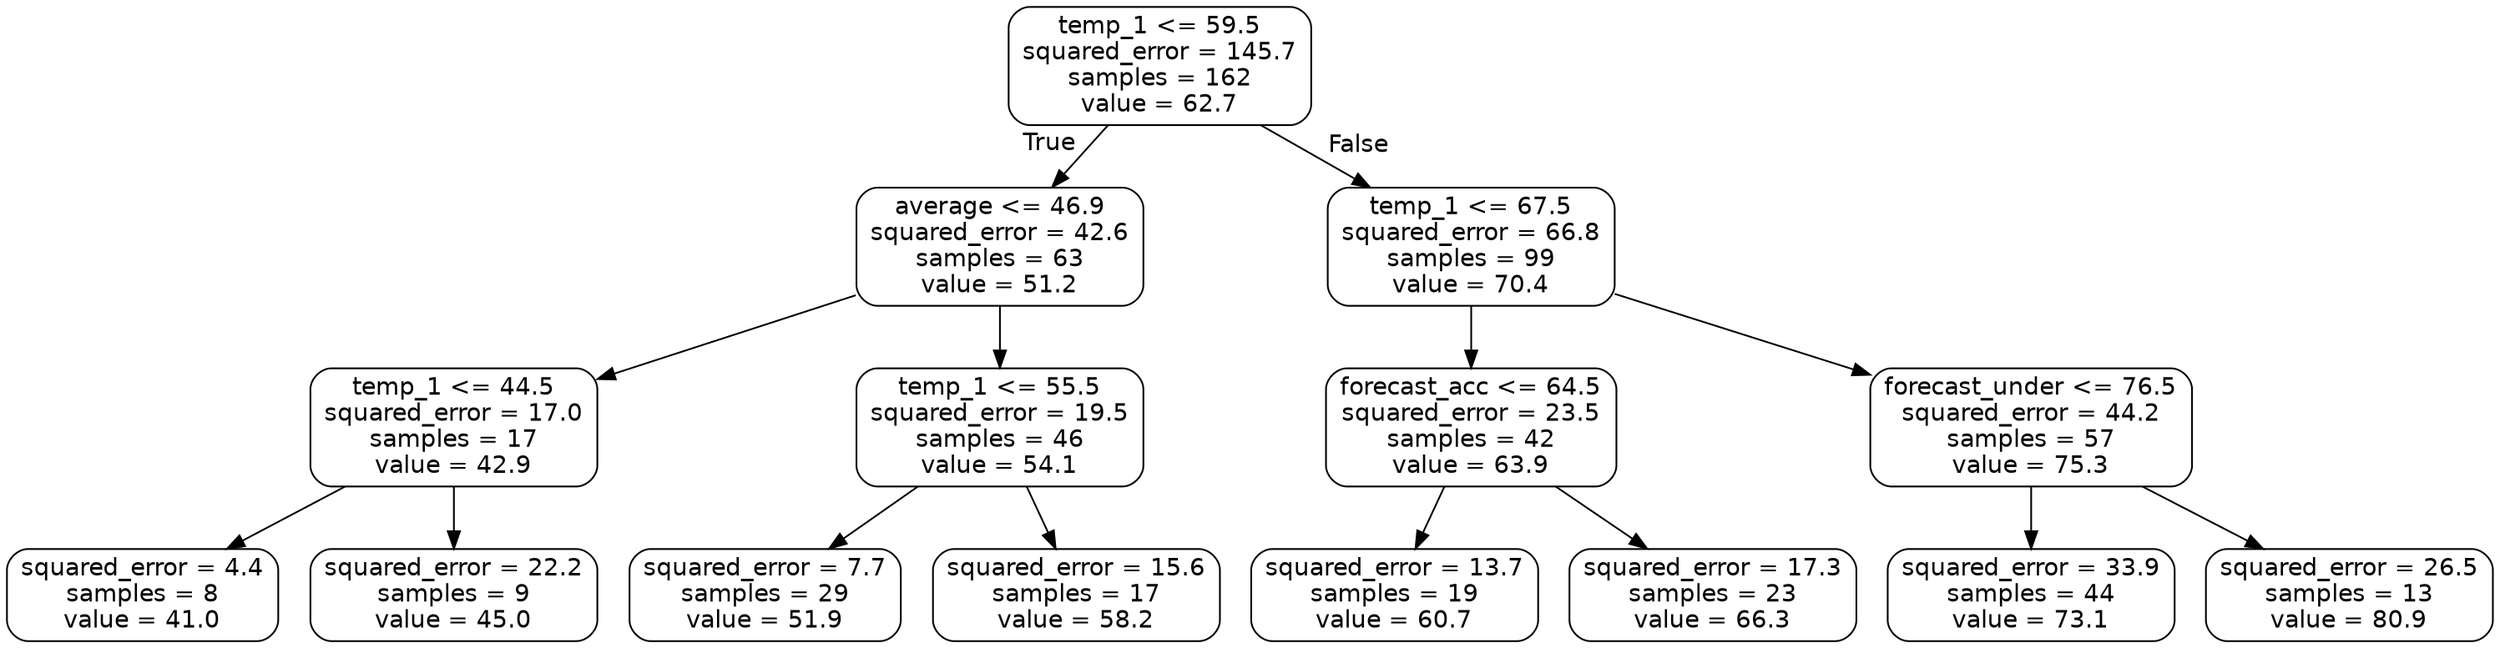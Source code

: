 digraph Tree {
node [shape=box, style="rounded", color="black", fontname="helvetica"] ;
edge [fontname="helvetica"] ;
0 [label="temp_1 <= 59.5\nsquared_error = 145.7\nsamples = 162\nvalue = 62.7"] ;
1 [label="average <= 46.9\nsquared_error = 42.6\nsamples = 63\nvalue = 51.2"] ;
0 -> 1 [labeldistance=2.5, labelangle=45, headlabel="True"] ;
2 [label="temp_1 <= 44.5\nsquared_error = 17.0\nsamples = 17\nvalue = 42.9"] ;
1 -> 2 ;
3 [label="squared_error = 4.4\nsamples = 8\nvalue = 41.0"] ;
2 -> 3 ;
4 [label="squared_error = 22.2\nsamples = 9\nvalue = 45.0"] ;
2 -> 4 ;
5 [label="temp_1 <= 55.5\nsquared_error = 19.5\nsamples = 46\nvalue = 54.1"] ;
1 -> 5 ;
6 [label="squared_error = 7.7\nsamples = 29\nvalue = 51.9"] ;
5 -> 6 ;
7 [label="squared_error = 15.6\nsamples = 17\nvalue = 58.2"] ;
5 -> 7 ;
8 [label="temp_1 <= 67.5\nsquared_error = 66.8\nsamples = 99\nvalue = 70.4"] ;
0 -> 8 [labeldistance=2.5, labelangle=-45, headlabel="False"] ;
9 [label="forecast_acc <= 64.5\nsquared_error = 23.5\nsamples = 42\nvalue = 63.9"] ;
8 -> 9 ;
10 [label="squared_error = 13.7\nsamples = 19\nvalue = 60.7"] ;
9 -> 10 ;
11 [label="squared_error = 17.3\nsamples = 23\nvalue = 66.3"] ;
9 -> 11 ;
12 [label="forecast_under <= 76.5\nsquared_error = 44.2\nsamples = 57\nvalue = 75.3"] ;
8 -> 12 ;
13 [label="squared_error = 33.9\nsamples = 44\nvalue = 73.1"] ;
12 -> 13 ;
14 [label="squared_error = 26.5\nsamples = 13\nvalue = 80.9"] ;
12 -> 14 ;
}